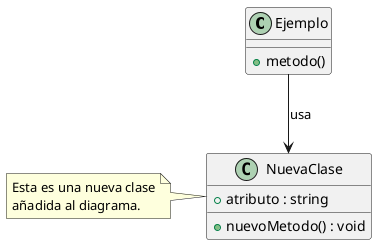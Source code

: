 @startuml
' Líneas existentes (ejemplo previo)
class Ejemplo {
  +metodo()
}

' --- Nueva línea añadida ---
class NuevaClase {
  +atributo : string
  +nuevoMetodo() : void
}

' Relación entre clases (agregada)
Ejemplo --> NuevaClase : "usa" 

' Nota explicativa (opcional)
note left of NuevaClase
  Esta es una nueva clase
  añadida al diagrama.
end note
@enduml